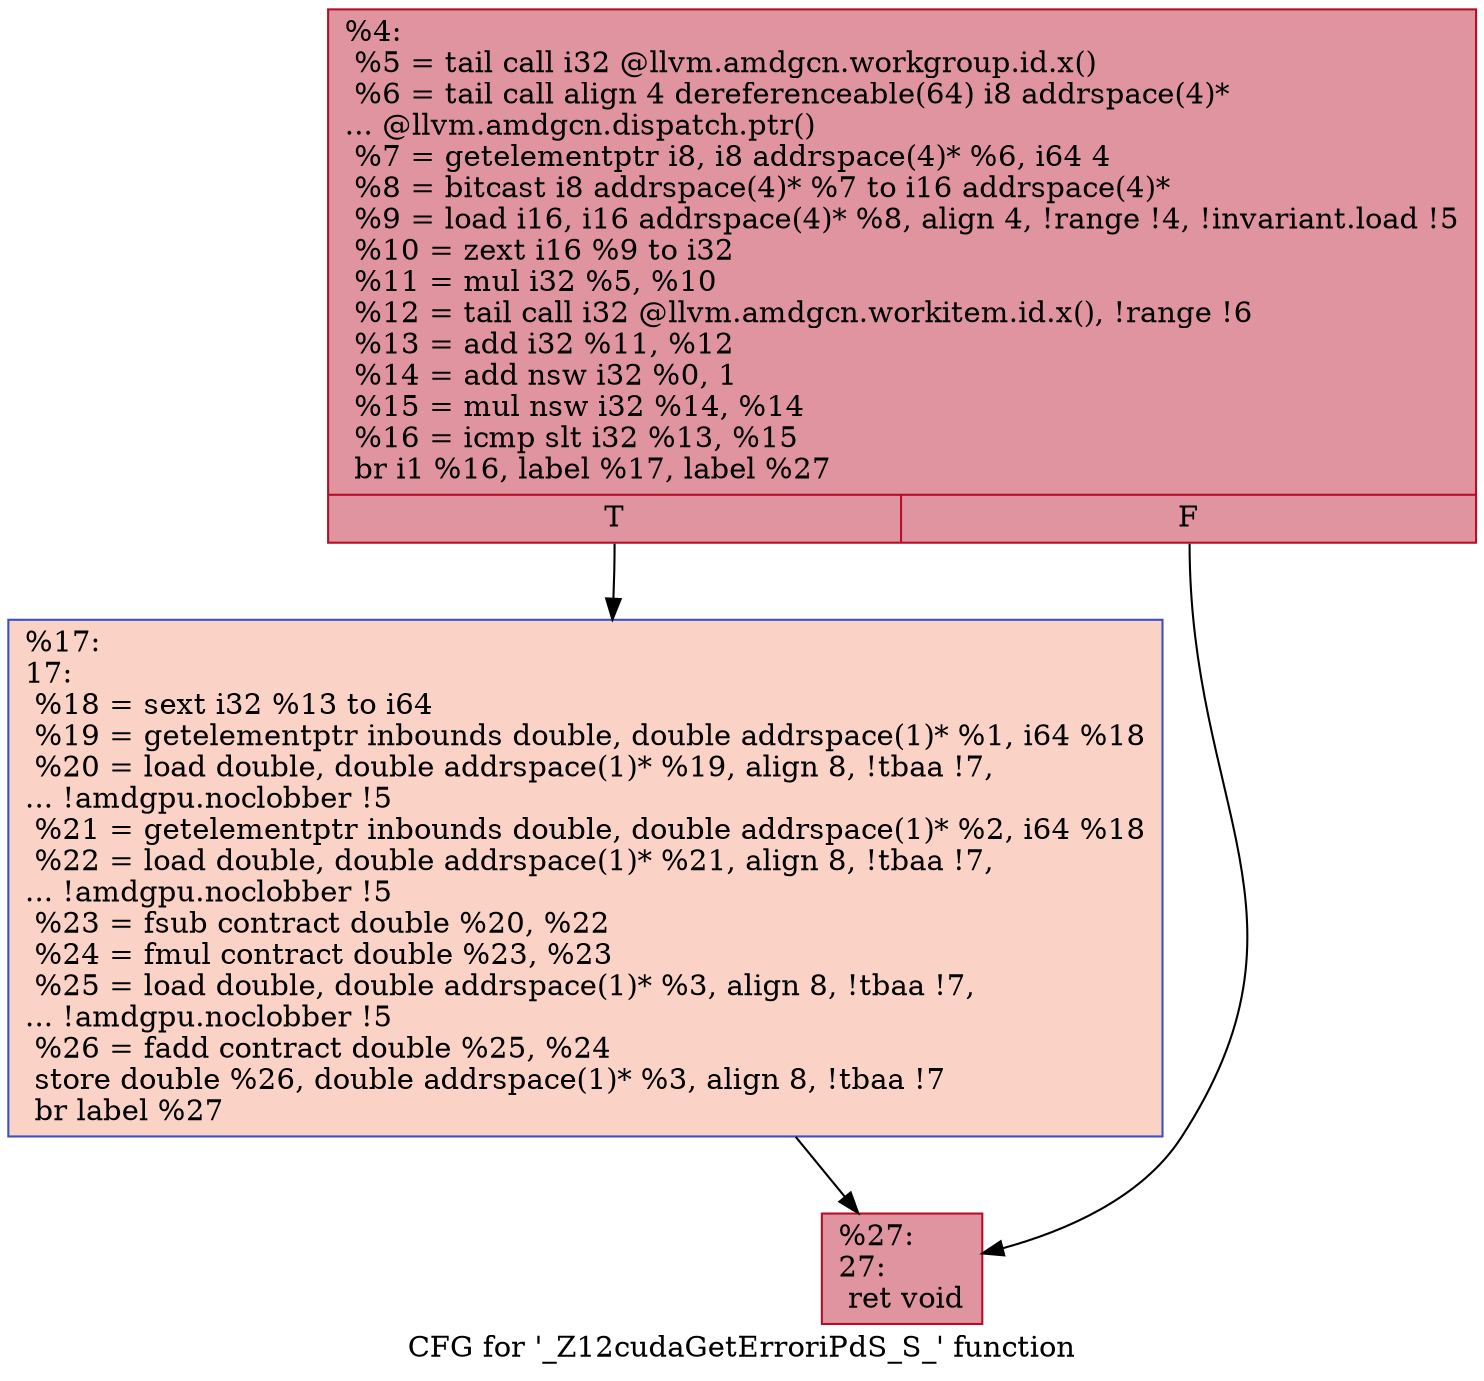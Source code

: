 digraph "CFG for '_Z12cudaGetErroriPdS_S_' function" {
	label="CFG for '_Z12cudaGetErroriPdS_S_' function";

	Node0x45e7180 [shape=record,color="#b70d28ff", style=filled, fillcolor="#b70d2870",label="{%4:\l  %5 = tail call i32 @llvm.amdgcn.workgroup.id.x()\l  %6 = tail call align 4 dereferenceable(64) i8 addrspace(4)*\l... @llvm.amdgcn.dispatch.ptr()\l  %7 = getelementptr i8, i8 addrspace(4)* %6, i64 4\l  %8 = bitcast i8 addrspace(4)* %7 to i16 addrspace(4)*\l  %9 = load i16, i16 addrspace(4)* %8, align 4, !range !4, !invariant.load !5\l  %10 = zext i16 %9 to i32\l  %11 = mul i32 %5, %10\l  %12 = tail call i32 @llvm.amdgcn.workitem.id.x(), !range !6\l  %13 = add i32 %11, %12\l  %14 = add nsw i32 %0, 1\l  %15 = mul nsw i32 %14, %14\l  %16 = icmp slt i32 %13, %15\l  br i1 %16, label %17, label %27\l|{<s0>T|<s1>F}}"];
	Node0x45e7180:s0 -> Node0x45e7d30;
	Node0x45e7180:s1 -> Node0x45e92c0;
	Node0x45e7d30 [shape=record,color="#3d50c3ff", style=filled, fillcolor="#f59c7d70",label="{%17:\l17:                                               \l  %18 = sext i32 %13 to i64\l  %19 = getelementptr inbounds double, double addrspace(1)* %1, i64 %18\l  %20 = load double, double addrspace(1)* %19, align 8, !tbaa !7,\l... !amdgpu.noclobber !5\l  %21 = getelementptr inbounds double, double addrspace(1)* %2, i64 %18\l  %22 = load double, double addrspace(1)* %21, align 8, !tbaa !7,\l... !amdgpu.noclobber !5\l  %23 = fsub contract double %20, %22\l  %24 = fmul contract double %23, %23\l  %25 = load double, double addrspace(1)* %3, align 8, !tbaa !7,\l... !amdgpu.noclobber !5\l  %26 = fadd contract double %25, %24\l  store double %26, double addrspace(1)* %3, align 8, !tbaa !7\l  br label %27\l}"];
	Node0x45e7d30 -> Node0x45e92c0;
	Node0x45e92c0 [shape=record,color="#b70d28ff", style=filled, fillcolor="#b70d2870",label="{%27:\l27:                                               \l  ret void\l}"];
}
